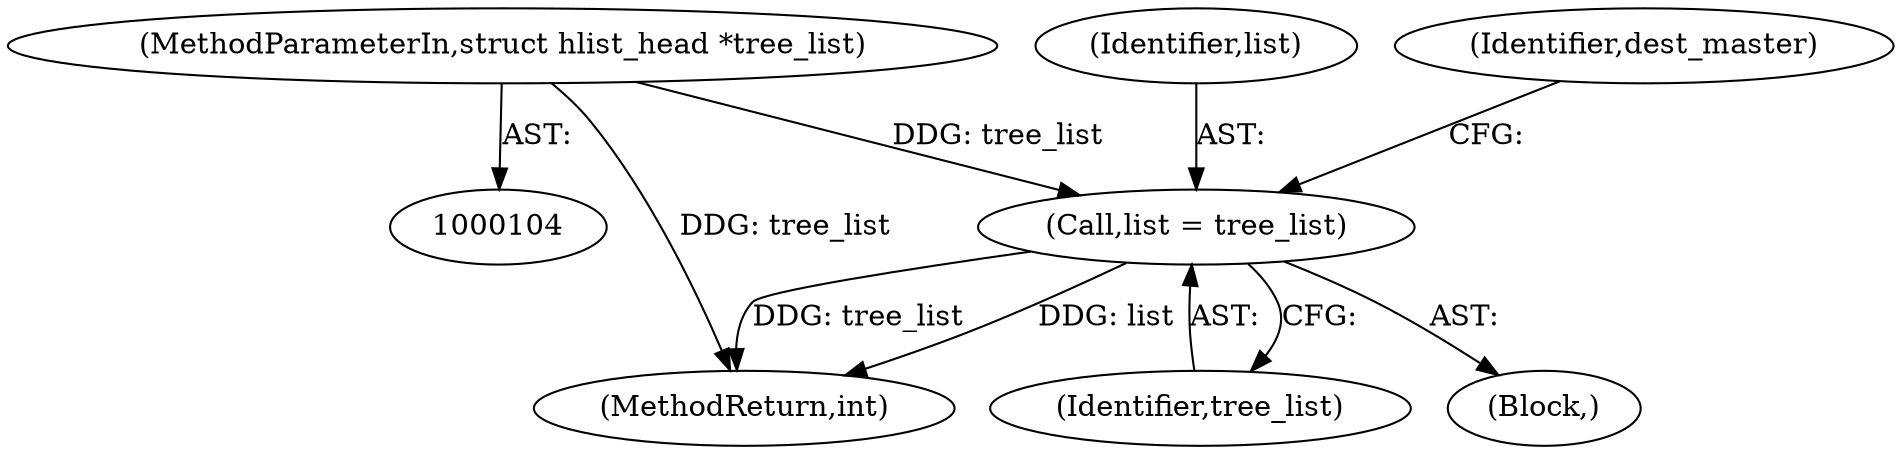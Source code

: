 digraph "0_linux_5ec0811d30378ae104f250bfc9b3640242d81e3f@pointer" {
"1000137" [label="(Call,list = tree_list)"];
"1000108" [label="(MethodParameterIn,struct hlist_head *tree_list)"];
"1000139" [label="(Identifier,tree_list)"];
"1000137" [label="(Call,list = tree_list)"];
"1000138" [label="(Identifier,list)"];
"1000224" [label="(MethodReturn,int)"];
"1000109" [label="(Block,)"];
"1000108" [label="(MethodParameterIn,struct hlist_head *tree_list)"];
"1000141" [label="(Identifier,dest_master)"];
"1000137" -> "1000109"  [label="AST: "];
"1000137" -> "1000139"  [label="CFG: "];
"1000138" -> "1000137"  [label="AST: "];
"1000139" -> "1000137"  [label="AST: "];
"1000141" -> "1000137"  [label="CFG: "];
"1000137" -> "1000224"  [label="DDG: tree_list"];
"1000137" -> "1000224"  [label="DDG: list"];
"1000108" -> "1000137"  [label="DDG: tree_list"];
"1000108" -> "1000104"  [label="AST: "];
"1000108" -> "1000224"  [label="DDG: tree_list"];
}
